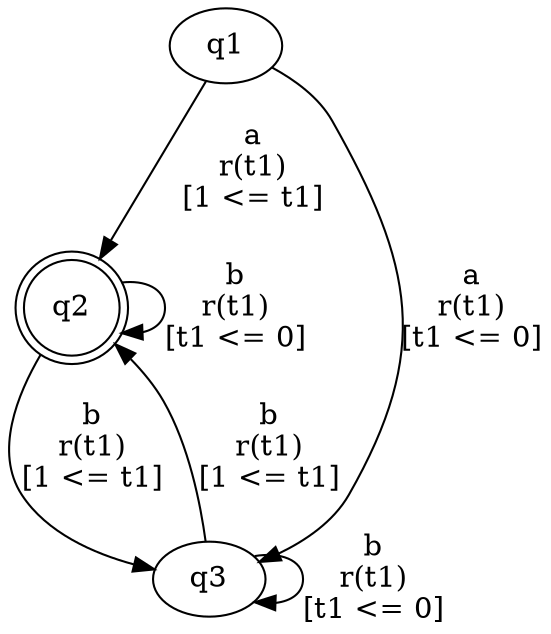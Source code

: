 digraph "tests_1/test300/solution3/solution" {
	q1[label=q1]
	q2[label=q2 shape=doublecircle]
	q3[label=q3]
	q1 -> q2[label="a\nr(t1)\n[1 <= t1]"]
	q2 -> q2[label="b\nr(t1)\n[t1 <= 0]"]
	q2 -> q3[label="b\nr(t1)\n[1 <= t1]"]
	q3 -> q3[label="b\nr(t1)\n[t1 <= 0]"]
	q3 -> q2[label="b\nr(t1)\n[1 <= t1]"]
	q1 -> q3[label="a\nr(t1)\n[t1 <= 0]"]
}
